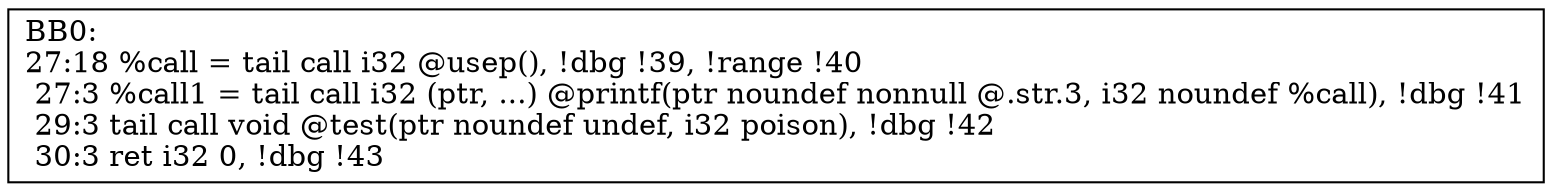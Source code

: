 digraph "CFG for'main' function" {
	BB0 [shape=record, label="{BB0:\l27:18   %call = tail call i32 @usep(), !dbg !39, !range !40\l 27:3   %call1 = tail call i32 (ptr, ...) @printf(ptr noundef nonnull @.str.3, i32 noundef %call), !dbg !41\l 29:3   tail call void @test(ptr noundef undef, i32 poison), !dbg !42\l 30:3   ret i32 0, !dbg !43\l }"];
}

